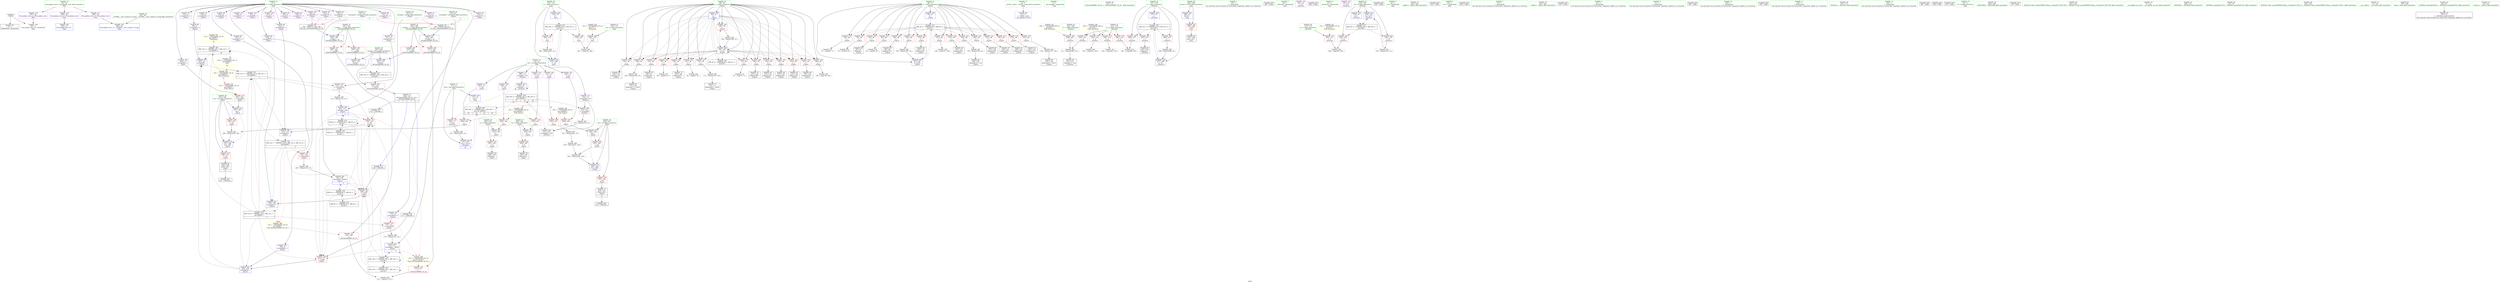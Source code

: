 digraph "SVFG" {
	label="SVFG";

	Node0x5582d2e11210 [shape=record,color=grey,label="{NodeID: 0\nNullPtr}"];
	Node0x5582d2e11210 -> Node0x5582d2e35dd0[style=solid];
	Node0x5582d2e11210 -> Node0x5582d2e38280[style=solid];
	Node0x5582d2e38280 [shape=record,color=blue, style = dotted,label="{NodeID: 194\n397\<--3\nllvm.global_ctors_2\<--dummyVal\nGlob }"];
	Node0x5582d2e34c60 [shape=record,color=purple,label="{NodeID: 111\n263\<--12\n\<--cnt\n_Z2p3v\n}"];
	Node0x5582d2e34c60 -> Node0x5582d2e3d040[style=solid];
	Node0x5582d2e336b0 [shape=record,color=green,label="{NodeID: 28\n64\<--65\nref.tmp49\<--ref.tmp49_field_insensitive\n_Z3prev\n|{|<s1>5}}"];
	Node0x5582d2e336b0 -> Node0x5582d2e38930[style=solid];
	Node0x5582d2e336b0:s1 -> Node0x5582d2e73df0[style=solid,color=red];
	Node0x5582d2e46e10 [shape=record,color=grey,label="{NodeID: 305\n381 = cmp(379, 380, )\n}"];
	Node0x5582d2e40820 [shape=record,color=blue,label="{NodeID: 222\n17\<--327\ntest\<--inc14\n_Z5solvev\n|{<s0>20}}"];
	Node0x5582d2e40820:s0 -> Node0x5582d2e53990[style=dashed,color=blue];
	Node0x5582d2e3b3d0 [shape=record,color=red,label="{NodeID: 139\n101\<--58\n\<--j\n_Z3prev\n}"];
	Node0x5582d2e3b3d0 -> Node0x5582d2e36240[style=solid];
	Node0x5582d2e35fd0 [shape=record,color=black,label="{NodeID: 56\n85\<--84\nidxprom\<--\n_Z3prev\n}"];
	Node0x5582d2e72a90 [shape=record,color=black,label="{NodeID: 416\n177 = PHI(198, )\n}"];
	Node0x5582d2e72a90 -> Node0x5582d2e3c0d0[style=solid];
	Node0x5582d2e3ca90 [shape=record,color=red,label="{NodeID: 167\n255\<--243\n\<--a\n_Z2p3v\n}"];
	Node0x5582d2e3ca90 -> Node0x5582d2e371b0[style=solid];
	Node0x5582d2e37690 [shape=record,color=purple,label="{NodeID: 84\n37\<--4\n\<--_ZStL8__ioinit\n__cxx_global_var_init\n}"];
	Node0x5582d2e31ac0 [shape=record,color=green,label="{NodeID: 1\n7\<--1\n__dso_handle\<--dummyObj\nGlob }"];
	Node0x5582d2e38380 [shape=record,color=blue,label="{NodeID: 195\n56\<--67\ni\<--\n_Z3prev\n}"];
	Node0x5582d2e38380 -> Node0x5582d2e53ec0[style=dashed];
	Node0x5582d2e34d30 [shape=record,color=purple,label="{NodeID: 112\n295\<--12\narrayidx\<--cnt\n_Z5solvev\n}"];
	Node0x5582d2e34d30 -> Node0x5582d2e40410[style=solid];
	Node0x5582d2e33780 [shape=record,color=green,label="{NodeID: 29\n116\<--117\n_ZSt3maxIiERKT_S2_S2_\<--_ZSt3maxIiERKT_S2_S2__field_insensitive\n}"];
	Node0x5582d2e46f90 [shape=record,color=grey,label="{NodeID: 306\n335 = cmp(334, 129, )\n}"];
	Node0x5582d2e408f0 [shape=record,color=blue,label="{NodeID: 223\n368\<--67\nretval\<--\nmain\n}"];
	Node0x5582d2e408f0 -> Node0x5582d2e3dad0[style=dashed];
	Node0x5582d2e3b4a0 [shape=record,color=red,label="{NodeID: 140\n108\<--58\n\<--j\n_Z3prev\n}"];
	Node0x5582d2e3b4a0 -> Node0x5582d2e44a10[style=solid];
	Node0x5582d2e360a0 [shape=record,color=black,label="{NodeID: 57\n88\<--87\nidxprom5\<--\n_Z3prev\n}"];
	Node0x5582d2e72b90 [shape=record,color=black,label="{NodeID: 417\n115 = PHI(198, )\n}"];
	Node0x5582d2e72b90 -> Node0x5582d2e3bd90[style=solid];
	Node0x5582d2e583c0 [shape=record,color=black,label="{NodeID: 334\nMR_12V_7 = PHI(MR_12V_6, MR_12V_5, MR_12V_5, )\npts\{90000 \}\n|{|<s4>4}}"];
	Node0x5582d2e583c0 -> Node0x5582d2e3be60[style=dashed];
	Node0x5582d2e583c0 -> Node0x5582d2e3bf30[style=dashed];
	Node0x5582d2e583c0 -> Node0x5582d2e38860[style=dashed];
	Node0x5582d2e583c0 -> Node0x5582d2e597c0[style=dashed];
	Node0x5582d2e583c0:s4 -> Node0x5582d2e5c180[style=dashed,color=red];
	Node0x5582d2e3cb60 [shape=record,color=red,label="{NodeID: 168\n258\<--245\n\<--b\n_Z2p3v\n}"];
	Node0x5582d2e3cb60 -> Node0x5582d2e37280[style=solid];
	Node0x5582d2e37760 [shape=record,color=purple,label="{NodeID: 85\n86\<--8\narrayidx\<--f\n_Z3prev\n}"];
	Node0x5582d2e31b50 [shape=record,color=green,label="{NodeID: 2\n18\<--1\n\<--dummyObj\nCan only get source location for instruction, argument, global var or function.}"];
	Node0x5582d2e38450 [shape=record,color=blue,label="{NodeID: 196\n58\<--67\nj\<--\n_Z3prev\n}"];
	Node0x5582d2e38450 -> Node0x5582d2e3b090[style=dashed];
	Node0x5582d2e38450 -> Node0x5582d2e3b160[style=dashed];
	Node0x5582d2e38450 -> Node0x5582d2e3b230[style=dashed];
	Node0x5582d2e38450 -> Node0x5582d2e3b300[style=dashed];
	Node0x5582d2e38450 -> Node0x5582d2e3b3d0[style=dashed];
	Node0x5582d2e38450 -> Node0x5582d2e3b4a0[style=dashed];
	Node0x5582d2e38450 -> Node0x5582d2e3b570[style=dashed];
	Node0x5582d2e38450 -> Node0x5582d2e3b640[style=dashed];
	Node0x5582d2e38450 -> Node0x5582d2e3b710[style=dashed];
	Node0x5582d2e38450 -> Node0x5582d2e3b7e0[style=dashed];
	Node0x5582d2e38450 -> Node0x5582d2e3b8b0[style=dashed];
	Node0x5582d2e38450 -> Node0x5582d2e3b980[style=dashed];
	Node0x5582d2e38450 -> Node0x5582d2e3ba50[style=dashed];
	Node0x5582d2e38450 -> Node0x5582d2e3bb20[style=dashed];
	Node0x5582d2e38450 -> Node0x5582d2e3bbf0[style=dashed];
	Node0x5582d2e38450 -> Node0x5582d2e38ad0[style=dashed];
	Node0x5582d2e38450 -> Node0x5582d2e543c0[style=dashed];
	Node0x5582d2e34e00 [shape=record,color=purple,label="{NodeID: 113\n313\<--12\narrayidx8\<--cnt\n_Z5solvev\n}"];
	Node0x5582d2e34e00 -> Node0x5582d2e3da00[style=solid];
	Node0x5582d2e34e00 -> Node0x5582d2e40680[style=solid];
	Node0x5582d2e33880 [shape=record,color=green,label="{NodeID: 30\n201\<--202\nretval\<--retval_field_insensitive\n_ZSt3maxIiERKT_S2_S2_\n}"];
	Node0x5582d2e33880 -> Node0x5582d2e3c1a0[style=solid];
	Node0x5582d2e33880 -> Node0x5582d2e38e10[style=solid];
	Node0x5582d2e33880 -> Node0x5582d2e38ee0[style=solid];
	Node0x5582d2e47110 [shape=record,color=grey,label="{NodeID: 307\n96 = cmp(95, 67, )\n}"];
	Node0x5582d2e409c0 [shape=record,color=blue,label="{NodeID: 224\n372\<--67\ni\<--\nmain\n}"];
	Node0x5582d2e409c0 -> Node0x5582d2e53490[style=dashed];
	Node0x5582d2e3b570 [shape=record,color=red,label="{NodeID: 141\n122\<--58\n\<--j\n_Z3prev\n}"];
	Node0x5582d2e3b570 -> Node0x5582d2e36580[style=solid];
	Node0x5582d2e36170 [shape=record,color=black,label="{NodeID: 58\n99\<--98\nidxprom10\<--\n_Z3prev\n}"];
	Node0x5582d2e72cd0 [shape=record,color=black,label="{NodeID: 418\n283 = PHI()\n}"];
	Node0x5582d2e588c0 [shape=record,color=black,label="{NodeID: 335\nMR_41V_3 = PHI(MR_41V_4, MR_41V_2, )\npts\{278 \}\n}"];
	Node0x5582d2e588c0 -> Node0x5582d2e3d520[style=dashed];
	Node0x5582d2e588c0 -> Node0x5582d2e3d5f0[style=dashed];
	Node0x5582d2e588c0 -> Node0x5582d2e3d6c0[style=dashed];
	Node0x5582d2e588c0 -> Node0x5582d2e404e0[style=dashed];
	Node0x5582d2e3cc30 [shape=record,color=red,label="{NodeID: 169\n265\<--247\n\<--res\n_Z2p3v\n}"];
	Node0x5582d2e3cc30 -> Node0x5582d2e45310[style=solid];
	Node0x5582d2e37830 [shape=record,color=purple,label="{NodeID: 86\n89\<--8\narrayidx6\<--f\n_Z3prev\n}"];
	Node0x5582d2e37830 -> Node0x5582d2e38520[style=solid];
	Node0x5582d2e31be0 [shape=record,color=green,label="{NodeID: 3\n20\<--1\n_ZSt3cin\<--dummyObj\nGlob }"];
	Node0x5582d2e38520 [shape=record,color=blue,label="{NodeID: 197\n89\<--18\narrayidx6\<--\n_Z3prev\n}"];
	Node0x5582d2e38520 -> Node0x5582d2e578d0[style=dashed];
	Node0x5582d2e34ed0 [shape=record,color=purple,label="{NodeID: 114\n322\<--22\n\<--.str\n_Z5solvev\n}"];
	Node0x5582d2e33950 [shape=record,color=green,label="{NodeID: 31\n203\<--204\n__a.addr\<--__a.addr_field_insensitive\n_ZSt3maxIiERKT_S2_S2_\n}"];
	Node0x5582d2e33950 -> Node0x5582d2e3c270[style=solid];
	Node0x5582d2e33950 -> Node0x5582d2e3c340[style=solid];
	Node0x5582d2e33950 -> Node0x5582d2e38c70[style=solid];
	Node0x5582d2e47290 [shape=record,color=grey,label="{NodeID: 308\n128 = cmp(127, 129, )\n}"];
	Node0x5582d2e40a90 [shape=record,color=blue,label="{NodeID: 225\n372\<--386\ni\<--inc\nmain\n}"];
	Node0x5582d2e40a90 -> Node0x5582d2e53490[style=dashed];
	Node0x5582d2e3b640 [shape=record,color=red,label="{NodeID: 142\n134\<--58\n\<--j\n_Z3prev\n}"];
	Node0x5582d2e3b640 -> Node0x5582d2e36720[style=solid];
	Node0x5582d2e36240 [shape=record,color=black,label="{NodeID: 59\n102\<--101\nidxprom12\<--\n_Z3prev\n}"];
	Node0x5582d2e72da0 [shape=record,color=black,label="{NodeID: 419\n286 = PHI()\n}"];
	Node0x5582d2e3cd00 [shape=record,color=red,label="{NodeID: 170\n268\<--247\n\<--res\n_Z2p3v\n}"];
	Node0x5582d2e3cd00 -> Node0x5582d2e37350[style=solid];
	Node0x5582d2e37900 [shape=record,color=purple,label="{NodeID: 87\n100\<--8\narrayidx11\<--f\n_Z3prev\n}"];
	Node0x5582d2e31c70 [shape=record,color=green,label="{NodeID: 4\n21\<--1\n_ZSt4cout\<--dummyObj\nGlob }"];
	Node0x5582d2e44a10 [shape=record,color=grey,label="{NodeID: 281\n109 = Binary(108, 18, )\n}"];
	Node0x5582d2e44a10 -> Node0x5582d2e363e0[style=solid];
	Node0x5582d2e385f0 [shape=record,color=blue,label="{NodeID: 198\n60\<--113\nref.tmp\<--add\n_Z3prev\n|{|<s4>3}}"];
	Node0x5582d2e385f0 -> Node0x5582d2e3bd90[style=dashed];
	Node0x5582d2e385f0 -> Node0x5582d2e3bf30[style=dashed];
	Node0x5582d2e385f0 -> Node0x5582d2e3c0d0[style=dashed];
	Node0x5582d2e385f0 -> Node0x5582d2e52090[style=dashed];
	Node0x5582d2e385f0:s4 -> Node0x5582d2e5c260[style=dashed,color=red];
	Node0x5582d2e3a070 [shape=record,color=purple,label="{NodeID: 115\n332\<--24\n\<--.str.1\n_Z5solvev\n}"];
	Node0x5582d2e33a20 [shape=record,color=green,label="{NodeID: 32\n205\<--206\n__b.addr\<--__b.addr_field_insensitive\n_ZSt3maxIiERKT_S2_S2_\n}"];
	Node0x5582d2e33a20 -> Node0x5582d2e3c410[style=solid];
	Node0x5582d2e33a20 -> Node0x5582d2e3c4e0[style=solid];
	Node0x5582d2e33a20 -> Node0x5582d2e38d40[style=solid];
	Node0x5582d2e47410 [shape=record,color=grey,label="{NodeID: 309\n306 = cmp(304, 305, )\n}"];
	Node0x5582d2e3b710 [shape=record,color=red,label="{NodeID: 143\n142\<--58\n\<--j\n_Z3prev\n}"];
	Node0x5582d2e3b710 -> Node0x5582d2e368c0[style=solid];
	Node0x5582d2e36310 [shape=record,color=black,label="{NodeID: 60\n106\<--105\nidxprom14\<--sub\n_Z3prev\n}"];
	Node0x5582d2e72e70 [shape=record,color=black,label="{NodeID: 420\n308 = PHI()\n}"];
	Node0x5582d2e3cdd0 [shape=record,color=red,label="{NodeID: 171\n250\<--249\n\<--\n_Z2p3v\n}"];
	Node0x5582d2e3cdd0 -> Node0x5582d2e40000[style=solid];
	Node0x5582d2e379d0 [shape=record,color=purple,label="{NodeID: 88\n103\<--8\narrayidx13\<--f\n_Z3prev\n|{<s0>3}}"];
	Node0x5582d2e379d0:s0 -> Node0x5582d2e73a80[style=solid,color=red];
	Node0x5582d2e32580 [shape=record,color=green,label="{NodeID: 5\n22\<--1\n.str\<--dummyObj\nGlob }"];
	Node0x5582d2e44b90 [shape=record,color=grey,label="{NodeID: 282\n105 = Binary(104, 18, )\n}"];
	Node0x5582d2e44b90 -> Node0x5582d2e36310[style=solid];
	Node0x5582d2e386c0 [shape=record,color=blue,label="{NodeID: 199\n124\<--118\narrayidx22\<--\n_Z3prev\n}"];
	Node0x5582d2e386c0 -> Node0x5582d2e583c0[style=dashed];
	Node0x5582d2e3a100 [shape=record,color=purple,label="{NodeID: 116\n395\<--26\nllvm.global_ctors_0\<--llvm.global_ctors\nGlob }"];
	Node0x5582d2e3a100 -> Node0x5582d2e38080[style=solid];
	Node0x5582d2e33af0 [shape=record,color=green,label="{NodeID: 33\n223\<--224\n_Z2p2v\<--_Z2p2v_field_insensitive\n}"];
	Node0x5582d2e47590 [shape=record,color=grey,label="{NodeID: 310\n93 = cmp(92, 67, )\n}"];
	Node0x5582d2e3b7e0 [shape=record,color=red,label="{NodeID: 144\n153\<--58\n\<--j\n_Z3prev\n}"];
	Node0x5582d2e3b7e0 -> Node0x5582d2e36a60[style=solid];
	Node0x5582d2e363e0 [shape=record,color=black,label="{NodeID: 61\n110\<--109\nidxprom17\<--sub16\n_Z3prev\n}"];
	Node0x5582d2e72f40 [shape=record,color=black,label="{NodeID: 421\n323 = PHI()\n}"];
	Node0x5582d2e597c0 [shape=record,color=black,label="{NodeID: 338\nMR_12V_9 = PHI(MR_12V_8, MR_12V_7, )\npts\{90000 \}\n|{|<s6>5}}"];
	Node0x5582d2e597c0 -> Node0x5582d2e3c000[style=dashed];
	Node0x5582d2e597c0 -> Node0x5582d2e3c0d0[style=dashed];
	Node0x5582d2e597c0 -> Node0x5582d2e38520[style=dashed];
	Node0x5582d2e597c0 -> Node0x5582d2e38a00[style=dashed];
	Node0x5582d2e597c0 -> Node0x5582d2e557c0[style=dashed];
	Node0x5582d2e597c0 -> Node0x5582d2e578d0[style=dashed];
	Node0x5582d2e597c0:s6 -> Node0x5582d2e5c180[style=dashed,color=red];
	Node0x5582d2e3cea0 [shape=record,color=red,label="{NodeID: 172\n253\<--252\n\<--\n_Z2p3v\n}"];
	Node0x5582d2e3cea0 -> Node0x5582d2e400d0[style=solid];
	Node0x5582d2e37aa0 [shape=record,color=purple,label="{NodeID: 89\n107\<--8\narrayidx15\<--f\n_Z3prev\n}"];
	Node0x5582d2e32610 [shape=record,color=green,label="{NodeID: 6\n24\<--1\n.str.1\<--dummyObj\nGlob }"];
	Node0x5582d2e44d10 [shape=record,color=grey,label="{NodeID: 283\n138 = Binary(137, 139, )\n}"];
	Node0x5582d2e44d10 -> Node0x5582d2e367f0[style=solid];
	Node0x5582d2e38790 [shape=record,color=blue,label="{NodeID: 200\n62\<--146\nref.tmp30\<--add36\n_Z3prev\n|{|<s3>4}}"];
	Node0x5582d2e38790 -> Node0x5582d2e3bf30[style=dashed];
	Node0x5582d2e38790 -> Node0x5582d2e3c0d0[style=dashed];
	Node0x5582d2e38790 -> Node0x5582d2e52590[style=dashed];
	Node0x5582d2e38790:s3 -> Node0x5582d2e5c260[style=dashed,color=red];
	Node0x5582d2e3a190 [shape=record,color=purple,label="{NodeID: 117\n396\<--26\nllvm.global_ctors_1\<--llvm.global_ctors\nGlob }"];
	Node0x5582d2e3a190 -> Node0x5582d2e38180[style=solid];
	Node0x5582d2e33bf0 [shape=record,color=green,label="{NodeID: 34\n226\<--227\nres\<--res_field_insensitive\n_Z2p2v\n}"];
	Node0x5582d2e33bf0 -> Node0x5582d2e3c750[style=solid];
	Node0x5582d2e33bf0 -> Node0x5582d2e3c820[style=solid];
	Node0x5582d2e33bf0 -> Node0x5582d2e38fb0[style=solid];
	Node0x5582d2e33bf0 -> Node0x5582d2e3ff30[style=solid];
	Node0x5582d2e47710 [shape=record,color=grey,label="{NodeID: 311\n70 = cmp(69, 71, )\n}"];
	Node0x5582d2e3b8b0 [shape=record,color=red,label="{NodeID: 145\n158\<--58\n\<--j\n_Z3prev\n}"];
	Node0x5582d2e3b8b0 -> Node0x5582d2e46c90[style=solid];
	Node0x5582d2e364b0 [shape=record,color=black,label="{NodeID: 62\n120\<--119\nidxprom19\<--\n_Z3prev\n}"];
	Node0x5582d2e73040 [shape=record,color=black,label="{NodeID: 422\n329 = PHI()\n}"];
	Node0x5582d2e3cf70 [shape=record,color=red,label="{NodeID: 173\n261\<--260\n\<--arrayidx2\n_Z2p3v\n}"];
	Node0x5582d2e3cf70 -> Node0x5582d2e401a0[style=solid];
	Node0x5582d2e37b70 [shape=record,color=purple,label="{NodeID: 90\n111\<--8\narrayidx18\<--f\n_Z3prev\n}"];
	Node0x5582d2e37b70 -> Node0x5582d2e3bcc0[style=solid];
	Node0x5582d2e326a0 [shape=record,color=green,label="{NodeID: 7\n27\<--1\n\<--dummyObj\nCan only get source location for instruction, argument, global var or function.}"];
	Node0x5582d2e44e90 [shape=record,color=grey,label="{NodeID: 284\n315 = Binary(314, 18, )\n}"];
	Node0x5582d2e44e90 -> Node0x5582d2e40680[style=solid];
	Node0x5582d2e38860 [shape=record,color=blue,label="{NodeID: 201\n155\<--149\narrayidx41\<--\n_Z3prev\n}"];
	Node0x5582d2e38860 -> Node0x5582d2e597c0[style=dashed];
	Node0x5582d2e3a290 [shape=record,color=purple,label="{NodeID: 118\n397\<--26\nllvm.global_ctors_2\<--llvm.global_ctors\nGlob }"];
	Node0x5582d2e3a290 -> Node0x5582d2e38280[style=solid];
	Node0x5582d2e33cc0 [shape=record,color=green,label="{NodeID: 35\n240\<--241\n_Z2p3v\<--_Z2p3v_field_insensitive\n}"];
	Node0x5582d2e47890 [shape=record,color=grey,label="{NodeID: 312\n291 = cmp(289, 290, )\n}"];
	Node0x5582d2e3b980 [shape=record,color=red,label="{NodeID: 146\n164\<--58\n\<--j\n_Z3prev\n}"];
	Node0x5582d2e3b980 -> Node0x5582d2e36c00[style=solid];
	Node0x5582d2e36580 [shape=record,color=black,label="{NodeID: 63\n123\<--122\nidxprom21\<--\n_Z3prev\n}"];
	Node0x5582d2e73140 [shape=record,color=black,label="{NodeID: 423\n333 = PHI()\n}"];
	Node0x5582d2e5a7e0 [shape=record,color=yellow,style=double,label="{NodeID: 340\n25V_1 = ENCHI(MR_25V_0)\npts\{160000 \}\nFun[_Z2p2v]}"];
	Node0x5582d2e5a7e0 -> Node0x5582d2e3c8f0[style=dashed];
	Node0x5582d2e5a7e0 -> Node0x5582d2e3c9c0[style=dashed];
	Node0x5582d2e3d040 [shape=record,color=red,label="{NodeID: 174\n264\<--263\n\<--\n_Z2p3v\n}"];
	Node0x5582d2e3d040 -> Node0x5582d2e45310[style=solid];
	Node0x5582d2e37c40 [shape=record,color=purple,label="{NodeID: 91\n121\<--8\narrayidx20\<--f\n_Z3prev\n}"];
	Node0x5582d2e32730 [shape=record,color=green,label="{NodeID: 8\n67\<--1\n\<--dummyObj\nCan only get source location for instruction, argument, global var or function.}"];
	Node0x5582d2e5c180 [shape=record,color=yellow,style=double,label="{NodeID: 368\n12V_1 = ENCHI(MR_12V_0)\npts\{90000 \}\nFun[_ZSt3maxIiERKT_S2_S2_]}"];
	Node0x5582d2e5c180 -> Node0x5582d2e3c5b0[style=dashed];
	Node0x5582d2e45010 [shape=record,color=grey,label="{NodeID: 285\n194 = Binary(193, 18, )\n}"];
	Node0x5582d2e45010 -> Node0x5582d2e38ba0[style=solid];
	Node0x5582d2e38930 [shape=record,color=blue,label="{NodeID: 202\n64\<--175\nref.tmp49\<--add55\n_Z3prev\n|{|<s2>5}}"];
	Node0x5582d2e38930 -> Node0x5582d2e3c0d0[style=dashed];
	Node0x5582d2e38930 -> Node0x5582d2e566c0[style=dashed];
	Node0x5582d2e38930:s2 -> Node0x5582d2e5c260[style=dashed,color=red];
	Node0x5582d2e3a390 [shape=record,color=red,label="{NodeID: 119\n326\<--17\n\<--test\n_Z5solvev\n}"];
	Node0x5582d2e3a390 -> Node0x5582d2e45610[style=solid];
	Node0x5582d2e33dc0 [shape=record,color=green,label="{NodeID: 36\n243\<--244\na\<--a_field_insensitive\n_Z2p3v\n}"];
	Node0x5582d2e33dc0 -> Node0x5582d2e3ca90[style=solid];
	Node0x5582d2e33dc0 -> Node0x5582d2e40000[style=solid];
	Node0x5582d2e47a10 [shape=record,color=grey,label="{NodeID: 313\n76 = cmp(75, 71, )\n}"];
	Node0x5582d2e3ba50 [shape=record,color=red,label="{NodeID: 147\n170\<--58\n\<--j\n_Z3prev\n}"];
	Node0x5582d2e3ba50 -> Node0x5582d2e45490[style=solid];
	Node0x5582d2e36650 [shape=record,color=black,label="{NodeID: 64\n132\<--131\nidxprom26\<--\n_Z3prev\n}"];
	Node0x5582d2e73210 [shape=record,color=black,label="{NodeID: 424\n337 = PHI(225, )\n}"];
	Node0x5582d2e3d110 [shape=record,color=red,label="{NodeID: 175\n305\<--273\n\<--n\n_Z5solvev\n}"];
	Node0x5582d2e3d110 -> Node0x5582d2e47410[style=solid];
	Node0x5582d2e37d10 [shape=record,color=purple,label="{NodeID: 92\n124\<--8\narrayidx22\<--f\n_Z3prev\n}"];
	Node0x5582d2e37d10 -> Node0x5582d2e386c0[style=solid];
	Node0x5582d2e327c0 [shape=record,color=green,label="{NodeID: 9\n71\<--1\n\<--dummyObj\nCan only get source location for instruction, argument, global var or function.}"];
	Node0x5582d2e5c260 [shape=record,color=yellow,style=double,label="{NodeID: 369\n21V_1 = ENCHI(MR_21V_0)\npts\{61 63 65 \}\nFun[_ZSt3maxIiERKT_S2_S2_]}"];
	Node0x5582d2e5c260 -> Node0x5582d2e3c680[style=dashed];
	Node0x5582d2e45190 [shape=record,color=grey,label="{NodeID: 286\n311 = Binary(309, 310, )\n}"];
	Node0x5582d2e45190 -> Node0x5582d2e374f0[style=solid];
	Node0x5582d2e38a00 [shape=record,color=blue,label="{NodeID: 203\n184\<--178\narrayidx60\<--\n_Z3prev\n}"];
	Node0x5582d2e38a00 -> Node0x5582d2e38520[style=dashed];
	Node0x5582d2e38a00 -> Node0x5582d2e557c0[style=dashed];
	Node0x5582d2e38a00 -> Node0x5582d2e578d0[style=dashed];
	Node0x5582d2e3a460 [shape=record,color=red,label="{NodeID: 120\n69\<--56\n\<--i\n_Z3prev\n}"];
	Node0x5582d2e3a460 -> Node0x5582d2e47710[style=solid];
	Node0x5582d2e33e90 [shape=record,color=green,label="{NodeID: 37\n245\<--246\nb\<--b_field_insensitive\n_Z2p3v\n}"];
	Node0x5582d2e33e90 -> Node0x5582d2e3cb60[style=solid];
	Node0x5582d2e33e90 -> Node0x5582d2e400d0[style=solid];
	Node0x5582d2e3bb20 [shape=record,color=red,label="{NodeID: 148\n182\<--58\n\<--j\n_Z3prev\n}"];
	Node0x5582d2e3bb20 -> Node0x5582d2e36f40[style=solid];
	Node0x5582d2e36720 [shape=record,color=black,label="{NodeID: 65\n135\<--134\nidxprom28\<--\n_Z3prev\n}"];
	Node0x5582d2e73410 [shape=record,color=black,label="{NodeID: 425\n338 = PHI()\n}"];
	Node0x5582d2e3d1e0 [shape=record,color=red,label="{NodeID: 176\n290\<--275\n\<--p\n_Z5solvev\n}"];
	Node0x5582d2e3d1e0 -> Node0x5582d2e47890[style=solid];
	Node0x5582d2e37de0 [shape=record,color=purple,label="{NodeID: 93\n133\<--8\narrayidx27\<--f\n_Z3prev\n}"];
	Node0x5582d2e32850 [shape=record,color=green,label="{NodeID: 10\n129\<--1\n\<--dummyObj\nCan only get source location for instruction, argument, global var or function.}"];
	Node0x5582d2e45310 [shape=record,color=grey,label="{NodeID: 287\n266 = Binary(265, 264, )\n}"];
	Node0x5582d2e45310 -> Node0x5582d2e40270[style=solid];
	Node0x5582d2e38ad0 [shape=record,color=blue,label="{NodeID: 204\n58\<--189\nj\<--inc\n_Z3prev\n}"];
	Node0x5582d2e38ad0 -> Node0x5582d2e3b090[style=dashed];
	Node0x5582d2e38ad0 -> Node0x5582d2e3b160[style=dashed];
	Node0x5582d2e38ad0 -> Node0x5582d2e3b230[style=dashed];
	Node0x5582d2e38ad0 -> Node0x5582d2e3b300[style=dashed];
	Node0x5582d2e38ad0 -> Node0x5582d2e3b3d0[style=dashed];
	Node0x5582d2e38ad0 -> Node0x5582d2e3b4a0[style=dashed];
	Node0x5582d2e38ad0 -> Node0x5582d2e3b570[style=dashed];
	Node0x5582d2e38ad0 -> Node0x5582d2e3b640[style=dashed];
	Node0x5582d2e38ad0 -> Node0x5582d2e3b710[style=dashed];
	Node0x5582d2e38ad0 -> Node0x5582d2e3b7e0[style=dashed];
	Node0x5582d2e38ad0 -> Node0x5582d2e3b8b0[style=dashed];
	Node0x5582d2e38ad0 -> Node0x5582d2e3b980[style=dashed];
	Node0x5582d2e38ad0 -> Node0x5582d2e3ba50[style=dashed];
	Node0x5582d2e38ad0 -> Node0x5582d2e3bb20[style=dashed];
	Node0x5582d2e38ad0 -> Node0x5582d2e3bbf0[style=dashed];
	Node0x5582d2e38ad0 -> Node0x5582d2e38ad0[style=dashed];
	Node0x5582d2e38ad0 -> Node0x5582d2e543c0[style=dashed];
	Node0x5582d2e3a530 [shape=record,color=red,label="{NodeID: 121\n78\<--56\n\<--i\n_Z3prev\n}"];
	Node0x5582d2e3a530 -> Node0x5582d2e46b10[style=solid];
	Node0x5582d2e33f60 [shape=record,color=green,label="{NodeID: 38\n247\<--248\nres\<--res_field_insensitive\n_Z2p3v\n}"];
	Node0x5582d2e33f60 -> Node0x5582d2e3cc30[style=solid];
	Node0x5582d2e33f60 -> Node0x5582d2e3cd00[style=solid];
	Node0x5582d2e33f60 -> Node0x5582d2e401a0[style=solid];
	Node0x5582d2e33f60 -> Node0x5582d2e40270[style=solid];
	Node0x5582d2e52090 [shape=record,color=black,label="{NodeID: 315\nMR_6V_3 = PHI(MR_6V_5, MR_6V_2, )\npts\{61 \}\n}"];
	Node0x5582d2e52090 -> Node0x5582d2e3bf30[style=dashed];
	Node0x5582d2e52090 -> Node0x5582d2e3c0d0[style=dashed];
	Node0x5582d2e52090 -> Node0x5582d2e385f0[style=dashed];
	Node0x5582d2e52090 -> Node0x5582d2e52090[style=dashed];
	Node0x5582d2e52090 -> Node0x5582d2e548c0[style=dashed];
	Node0x5582d2e3bbf0 [shape=record,color=red,label="{NodeID: 149\n188\<--58\n\<--j\n_Z3prev\n}"];
	Node0x5582d2e3bbf0 -> Node0x5582d2e45a90[style=solid];
	Node0x5582d2e367f0 [shape=record,color=black,label="{NodeID: 66\n140\<--138\nidxprom32\<--sub31\n_Z3prev\n}"];
	Node0x5582d2e734e0 [shape=record,color=black,label="{NodeID: 426\n339 = PHI()\n}"];
	Node0x5582d2e3d2b0 [shape=record,color=red,label="{NodeID: 177\n310\<--275\n\<--p\n_Z5solvev\n}"];
	Node0x5582d2e3d2b0 -> Node0x5582d2e45190[style=solid];
	Node0x5582d2e37eb0 [shape=record,color=purple,label="{NodeID: 94\n136\<--8\narrayidx29\<--f\n_Z3prev\n|{<s0>4}}"];
	Node0x5582d2e37eb0:s0 -> Node0x5582d2e73a80[style=solid,color=red];
	Node0x5582d2e328e0 [shape=record,color=green,label="{NodeID: 11\n139\<--1\n\<--dummyObj\nCan only get source location for instruction, argument, global var or function.}"];
	Node0x5582d2e45490 [shape=record,color=grey,label="{NodeID: 288\n171 = Binary(170, 139, )\n}"];
	Node0x5582d2e45490 -> Node0x5582d2e36da0[style=solid];
	Node0x5582d2e38ba0 [shape=record,color=blue,label="{NodeID: 205\n56\<--194\ni\<--inc63\n_Z3prev\n}"];
	Node0x5582d2e38ba0 -> Node0x5582d2e53ec0[style=dashed];
	Node0x5582d2e3a600 [shape=record,color=red,label="{NodeID: 122\n84\<--56\n\<--i\n_Z3prev\n}"];
	Node0x5582d2e3a600 -> Node0x5582d2e35fd0[style=solid];
	Node0x5582d2e34030 [shape=record,color=green,label="{NodeID: 39\n270\<--271\n_Z5solvev\<--_Z5solvev_field_insensitive\n}"];
	Node0x5582d2e52590 [shape=record,color=black,label="{NodeID: 316\nMR_8V_3 = PHI(MR_8V_5, MR_8V_2, )\npts\{63 \}\n}"];
	Node0x5582d2e52590 -> Node0x5582d2e3bd90[style=dashed];
	Node0x5582d2e52590 -> Node0x5582d2e3c0d0[style=dashed];
	Node0x5582d2e52590 -> Node0x5582d2e38790[style=dashed];
	Node0x5582d2e52590 -> Node0x5582d2e52590[style=dashed];
	Node0x5582d2e52590 -> Node0x5582d2e54dc0[style=dashed];
	Node0x5582d2e3bcc0 [shape=record,color=red,label="{NodeID: 150\n112\<--111\n\<--arrayidx18\n_Z3prev\n}"];
	Node0x5582d2e3bcc0 -> Node0x5582d2e46090[style=solid];
	Node0x5582d2e368c0 [shape=record,color=black,label="{NodeID: 67\n143\<--142\nidxprom34\<--\n_Z3prev\n}"];
	Node0x5582d2e735b0 [shape=record,color=black,label="{NodeID: 427\n347 = PHI(242, )\n}"];
	Node0x5582d2e5ab90 [shape=record,color=yellow,style=double,label="{NodeID: 344\n12V_1 = ENCHI(MR_12V_0)\npts\{90000 \}\nFun[_Z2p3v]}"];
	Node0x5582d2e5ab90 -> Node0x5582d2e3cf70[style=dashed];
	Node0x5582d2e3d380 [shape=record,color=red,label="{NodeID: 178\n334\<--275\n\<--p\n_Z5solvev\n}"];
	Node0x5582d2e3d380 -> Node0x5582d2e46f90[style=solid];
	Node0x5582d2e37f80 [shape=record,color=purple,label="{NodeID: 95\n141\<--8\narrayidx33\<--f\n_Z3prev\n}"];
	Node0x5582d2e32970 [shape=record,color=green,label="{NodeID: 12\n340\<--1\n\<--dummyObj\nCan only get source location for instruction, argument, global var or function.}"];
	Node0x5582d2e45610 [shape=record,color=grey,label="{NodeID: 289\n327 = Binary(326, 18, )\n}"];
	Node0x5582d2e45610 -> Node0x5582d2e40820[style=solid];
	Node0x5582d2e38c70 [shape=record,color=blue,label="{NodeID: 206\n203\<--199\n__a.addr\<--__a\n_ZSt3maxIiERKT_S2_S2_\n}"];
	Node0x5582d2e38c70 -> Node0x5582d2e3c270[style=dashed];
	Node0x5582d2e38c70 -> Node0x5582d2e3c340[style=dashed];
	Node0x5582d2e3a6d0 [shape=record,color=red,label="{NodeID: 123\n92\<--56\n\<--i\n_Z3prev\n}"];
	Node0x5582d2e3a6d0 -> Node0x5582d2e47590[style=solid];
	Node0x5582d2e34130 [shape=record,color=green,label="{NodeID: 40\n273\<--274\nn\<--n_field_insensitive\n_Z5solvev\n}"];
	Node0x5582d2e34130 -> Node0x5582d2e3d110[style=solid];
	Node0x5582d2e3bd90 [shape=record,color=red,label="{NodeID: 151\n118\<--115\n\<--call\n_Z3prev\n}"];
	Node0x5582d2e3bd90 -> Node0x5582d2e386c0[style=solid];
	Node0x5582d2e36990 [shape=record,color=black,label="{NodeID: 68\n151\<--150\nidxprom38\<--\n_Z3prev\n}"];
	Node0x5582d2e73750 [shape=record,color=black,label="{NodeID: 428\n348 = PHI()\n}"];
	Node0x5582d2e5ac70 [shape=record,color=yellow,style=double,label="{NodeID: 345\n25V_1 = ENCHI(MR_25V_0)\npts\{160000 \}\nFun[_Z2p3v]}"];
	Node0x5582d2e5ac70 -> Node0x5582d2e3cdd0[style=dashed];
	Node0x5582d2e5ac70 -> Node0x5582d2e3cea0[style=dashed];
	Node0x5582d2e5ac70 -> Node0x5582d2e3d040[style=dashed];
	Node0x5582d2e3d450 [shape=record,color=red,label="{NodeID: 179\n344\<--275\n\<--p\n_Z5solvev\n}"];
	Node0x5582d2e3d450 -> Node0x5582d2e46810[style=solid];
	Node0x5582d2e35050 [shape=record,color=purple,label="{NodeID: 96\n144\<--8\narrayidx35\<--f\n_Z3prev\n}"];
	Node0x5582d2e35050 -> Node0x5582d2e3be60[style=solid];
	Node0x5582d2e32a00 [shape=record,color=green,label="{NodeID: 13\n4\<--6\n_ZStL8__ioinit\<--_ZStL8__ioinit_field_insensitive\nGlob }"];
	Node0x5582d2e32a00 -> Node0x5582d2e37690[style=solid];
	Node0x5582d2e45790 [shape=record,color=grey,label="{NodeID: 290\n146 = Binary(145, 18, )\n}"];
	Node0x5582d2e45790 -> Node0x5582d2e38790[style=solid];
	Node0x5582d2e38d40 [shape=record,color=blue,label="{NodeID: 207\n205\<--200\n__b.addr\<--__b\n_ZSt3maxIiERKT_S2_S2_\n}"];
	Node0x5582d2e38d40 -> Node0x5582d2e3c410[style=dashed];
	Node0x5582d2e38d40 -> Node0x5582d2e3c4e0[style=dashed];
	Node0x5582d2e3a7a0 [shape=record,color=red,label="{NodeID: 124\n98\<--56\n\<--i\n_Z3prev\n}"];
	Node0x5582d2e3a7a0 -> Node0x5582d2e36170[style=solid];
	Node0x5582d2e34200 [shape=record,color=green,label="{NodeID: 41\n275\<--276\np\<--p_field_insensitive\n_Z5solvev\n}"];
	Node0x5582d2e34200 -> Node0x5582d2e3d1e0[style=solid];
	Node0x5582d2e34200 -> Node0x5582d2e3d2b0[style=solid];
	Node0x5582d2e34200 -> Node0x5582d2e3d380[style=solid];
	Node0x5582d2e34200 -> Node0x5582d2e3d450[style=solid];
	Node0x5582d2e3be60 [shape=record,color=red,label="{NodeID: 152\n145\<--144\n\<--arrayidx35\n_Z3prev\n}"];
	Node0x5582d2e3be60 -> Node0x5582d2e45790[style=solid];
	Node0x5582d2e36a60 [shape=record,color=black,label="{NodeID: 69\n154\<--153\nidxprom40\<--\n_Z3prev\n}"];
	Node0x5582d2e738e0 [shape=record,color=black,label="{NodeID: 429\n349 = PHI()\n}"];
	Node0x5582d2e3d520 [shape=record,color=red,label="{NodeID: 180\n289\<--277\n\<--i\n_Z5solvev\n}"];
	Node0x5582d2e3d520 -> Node0x5582d2e47890[style=solid];
	Node0x5582d2e35120 [shape=record,color=purple,label="{NodeID: 97\n152\<--8\narrayidx39\<--f\n_Z3prev\n}"];
	Node0x5582d2e32a90 [shape=record,color=green,label="{NodeID: 14\n8\<--9\nf\<--f_field_insensitive\nGlob }"];
	Node0x5582d2e32a90 -> Node0x5582d2e37760[style=solid];
	Node0x5582d2e32a90 -> Node0x5582d2e37830[style=solid];
	Node0x5582d2e32a90 -> Node0x5582d2e37900[style=solid];
	Node0x5582d2e32a90 -> Node0x5582d2e379d0[style=solid];
	Node0x5582d2e32a90 -> Node0x5582d2e37aa0[style=solid];
	Node0x5582d2e32a90 -> Node0x5582d2e37b70[style=solid];
	Node0x5582d2e32a90 -> Node0x5582d2e37c40[style=solid];
	Node0x5582d2e32a90 -> Node0x5582d2e37d10[style=solid];
	Node0x5582d2e32a90 -> Node0x5582d2e37de0[style=solid];
	Node0x5582d2e32a90 -> Node0x5582d2e37eb0[style=solid];
	Node0x5582d2e32a90 -> Node0x5582d2e37f80[style=solid];
	Node0x5582d2e32a90 -> Node0x5582d2e35050[style=solid];
	Node0x5582d2e32a90 -> Node0x5582d2e35120[style=solid];
	Node0x5582d2e32a90 -> Node0x5582d2e351f0[style=solid];
	Node0x5582d2e32a90 -> Node0x5582d2e352c0[style=solid];
	Node0x5582d2e32a90 -> Node0x5582d2e35390[style=solid];
	Node0x5582d2e32a90 -> Node0x5582d2e35460[style=solid];
	Node0x5582d2e32a90 -> Node0x5582d2e35530[style=solid];
	Node0x5582d2e32a90 -> Node0x5582d2e35600[style=solid];
	Node0x5582d2e32a90 -> Node0x5582d2e356d0[style=solid];
	Node0x5582d2e32a90 -> Node0x5582d2e357a0[style=solid];
	Node0x5582d2e32a90 -> Node0x5582d2e34850[style=solid];
	Node0x5582d2e45910 [shape=record,color=grey,label="{NodeID: 291\n319 = Binary(318, 18, )\n}"];
	Node0x5582d2e45910 -> Node0x5582d2e40750[style=solid];
	Node0x5582d2e38e10 [shape=record,color=blue,label="{NodeID: 208\n201\<--215\nretval\<--\n_ZSt3maxIiERKT_S2_S2_\n}"];
	Node0x5582d2e38e10 -> Node0x5582d2e579c0[style=dashed];
	Node0x5582d2e3a870 [shape=record,color=red,label="{NodeID: 125\n104\<--56\n\<--i\n_Z3prev\n}"];
	Node0x5582d2e3a870 -> Node0x5582d2e44b90[style=solid];
	Node0x5582d2e342d0 [shape=record,color=green,label="{NodeID: 42\n277\<--278\ni\<--i_field_insensitive\n_Z5solvev\n}"];
	Node0x5582d2e342d0 -> Node0x5582d2e3d520[style=solid];
	Node0x5582d2e342d0 -> Node0x5582d2e3d5f0[style=solid];
	Node0x5582d2e342d0 -> Node0x5582d2e3d6c0[style=solid];
	Node0x5582d2e342d0 -> Node0x5582d2e40340[style=solid];
	Node0x5582d2e342d0 -> Node0x5582d2e404e0[style=solid];
	Node0x5582d2e53490 [shape=record,color=black,label="{NodeID: 319\nMR_53V_3 = PHI(MR_53V_4, MR_53V_2, )\npts\{373 \}\n}"];
	Node0x5582d2e53490 -> Node0x5582d2e3dc70[style=dashed];
	Node0x5582d2e53490 -> Node0x5582d2e3dd40[style=dashed];
	Node0x5582d2e53490 -> Node0x5582d2e40a90[style=dashed];
	Node0x5582d2e3bf30 [shape=record,color=red,label="{NodeID: 153\n149\<--148\n\<--call37\n_Z3prev\n}"];
	Node0x5582d2e3bf30 -> Node0x5582d2e38860[style=solid];
	Node0x5582d2e36b30 [shape=record,color=black,label="{NodeID: 70\n162\<--161\nidxprom45\<--\n_Z3prev\n}"];
	Node0x5582d2e739b0 [shape=record,color=black,label="{NodeID: 430\n376 = PHI()\n}"];
	Node0x5582d2e5ae60 [shape=record,color=yellow,style=double,label="{NodeID: 347\n37V_1 = ENCHI(MR_37V_0)\npts\{274 \}\nFun[_Z5solvev]}"];
	Node0x5582d2e5ae60 -> Node0x5582d2e3d110[style=dashed];
	Node0x5582d2e3d5f0 [shape=record,color=red,label="{NodeID: 181\n293\<--277\n\<--i\n_Z5solvev\n}"];
	Node0x5582d2e3d5f0 -> Node0x5582d2e37420[style=solid];
	Node0x5582d2e351f0 [shape=record,color=purple,label="{NodeID: 98\n155\<--8\narrayidx41\<--f\n_Z3prev\n}"];
	Node0x5582d2e351f0 -> Node0x5582d2e38860[style=solid];
	Node0x5582d2e32b20 [shape=record,color=green,label="{NodeID: 15\n10\<--11\nd\<--d_field_insensitive\nGlob }"];
	Node0x5582d2e45a90 [shape=record,color=grey,label="{NodeID: 292\n189 = Binary(188, 18, )\n}"];
	Node0x5582d2e45a90 -> Node0x5582d2e38ad0[style=solid];
	Node0x5582d2e38ee0 [shape=record,color=blue,label="{NodeID: 209\n201\<--218\nretval\<--\n_ZSt3maxIiERKT_S2_S2_\n}"];
	Node0x5582d2e38ee0 -> Node0x5582d2e579c0[style=dashed];
	Node0x5582d2e3a940 [shape=record,color=red,label="{NodeID: 126\n119\<--56\n\<--i\n_Z3prev\n}"];
	Node0x5582d2e3a940 -> Node0x5582d2e364b0[style=solid];
	Node0x5582d2e343a0 [shape=record,color=green,label="{NodeID: 43\n279\<--280\ni2\<--i2_field_insensitive\n_Z5solvev\n}"];
	Node0x5582d2e343a0 -> Node0x5582d2e3d790[style=solid];
	Node0x5582d2e343a0 -> Node0x5582d2e3d860[style=solid];
	Node0x5582d2e343a0 -> Node0x5582d2e405b0[style=solid];
	Node0x5582d2e343a0 -> Node0x5582d2e40750[style=solid];
	Node0x5582d2e53990 [shape=record,color=black,label="{NodeID: 320\nMR_56V_2 = PHI(MR_56V_3, MR_56V_1, )\npts\{19 160000 \}\n|{<s0>20|<s1>20|<s2>20|<s3>20}}"];
	Node0x5582d2e53990:s0 -> Node0x5582d2e3a390[style=dashed,color=red];
	Node0x5582d2e53990:s1 -> Node0x5582d2e40410[style=dashed,color=red];
	Node0x5582d2e53990:s2 -> Node0x5582d2e40820[style=dashed,color=red];
	Node0x5582d2e53990:s3 -> Node0x5582d2e561c0[style=dashed,color=red];
	Node0x5582d2e3c000 [shape=record,color=red,label="{NodeID: 154\n174\<--173\n\<--arrayidx54\n_Z3prev\n}"];
	Node0x5582d2e3c000 -> Node0x5582d2e46510[style=solid];
	Node0x5582d2e36c00 [shape=record,color=black,label="{NodeID: 71\n165\<--164\nidxprom47\<--\n_Z3prev\n}"];
	Node0x5582d2e73a80 [shape=record,color=black,label="{NodeID: 431\n199 = PHI(103, 136, 166, )\n0th arg _ZSt3maxIiERKT_S2_S2_ }"];
	Node0x5582d2e73a80 -> Node0x5582d2e38c70[style=solid];
	Node0x5582d2e5af40 [shape=record,color=yellow,style=double,label="{NodeID: 348\n39V_1 = ENCHI(MR_39V_0)\npts\{276 \}\nFun[_Z5solvev]}"];
	Node0x5582d2e5af40 -> Node0x5582d2e3d1e0[style=dashed];
	Node0x5582d2e5af40 -> Node0x5582d2e3d2b0[style=dashed];
	Node0x5582d2e5af40 -> Node0x5582d2e3d380[style=dashed];
	Node0x5582d2e5af40 -> Node0x5582d2e3d450[style=dashed];
	Node0x5582d2e3d6c0 [shape=record,color=red,label="{NodeID: 182\n298\<--277\n\<--i\n_Z5solvev\n}"];
	Node0x5582d2e3d6c0 -> Node0x5582d2e46390[style=solid];
	Node0x5582d2e352c0 [shape=record,color=purple,label="{NodeID: 99\n163\<--8\narrayidx46\<--f\n_Z3prev\n}"];
	Node0x5582d2e32bb0 [shape=record,color=green,label="{NodeID: 16\n12\<--16\ncnt\<--cnt_field_insensitive\nGlob }"];
	Node0x5582d2e32bb0 -> Node0x5582d2e34920[style=solid];
	Node0x5582d2e32bb0 -> Node0x5582d2e349f0[style=solid];
	Node0x5582d2e32bb0 -> Node0x5582d2e34ac0[style=solid];
	Node0x5582d2e32bb0 -> Node0x5582d2e34b90[style=solid];
	Node0x5582d2e32bb0 -> Node0x5582d2e34c60[style=solid];
	Node0x5582d2e32bb0 -> Node0x5582d2e34d30[style=solid];
	Node0x5582d2e32bb0 -> Node0x5582d2e34e00[style=solid];
	Node0x5582d2e45c10 [shape=record,color=grey,label="{NodeID: 293\n386 = Binary(385, 18, )\n}"];
	Node0x5582d2e45c10 -> Node0x5582d2e40a90[style=solid];
	Node0x5582d2e38fb0 [shape=record,color=blue,label="{NodeID: 210\n226\<--229\nres\<--\n_Z2p2v\n}"];
	Node0x5582d2e38fb0 -> Node0x5582d2e3c750[style=dashed];
	Node0x5582d2e38fb0 -> Node0x5582d2e3ff30[style=dashed];
	Node0x5582d2e3aa10 [shape=record,color=red,label="{NodeID: 127\n127\<--56\n\<--i\n_Z3prev\n}"];
	Node0x5582d2e3aa10 -> Node0x5582d2e47290[style=solid];
	Node0x5582d2e34470 [shape=record,color=green,label="{NodeID: 44\n281\<--282\nx\<--x_field_insensitive\n_Z5solvev\n}"];
	Node0x5582d2e34470 -> Node0x5582d2e3d930[style=solid];
	Node0x5582d2e53ec0 [shape=record,color=black,label="{NodeID: 321\nMR_2V_3 = PHI(MR_2V_4, MR_2V_2, )\npts\{57 \}\n}"];
	Node0x5582d2e53ec0 -> Node0x5582d2e3a460[style=dashed];
	Node0x5582d2e53ec0 -> Node0x5582d2e3a530[style=dashed];
	Node0x5582d2e53ec0 -> Node0x5582d2e3a600[style=dashed];
	Node0x5582d2e53ec0 -> Node0x5582d2e3a6d0[style=dashed];
	Node0x5582d2e53ec0 -> Node0x5582d2e3a7a0[style=dashed];
	Node0x5582d2e53ec0 -> Node0x5582d2e3a870[style=dashed];
	Node0x5582d2e53ec0 -> Node0x5582d2e3a940[style=dashed];
	Node0x5582d2e53ec0 -> Node0x5582d2e3aa10[style=dashed];
	Node0x5582d2e53ec0 -> Node0x5582d2e3aae0[style=dashed];
	Node0x5582d2e53ec0 -> Node0x5582d2e3abb0[style=dashed];
	Node0x5582d2e53ec0 -> Node0x5582d2e3ac80[style=dashed];
	Node0x5582d2e53ec0 -> Node0x5582d2e3ad50[style=dashed];
	Node0x5582d2e53ec0 -> Node0x5582d2e3ae20[style=dashed];
	Node0x5582d2e53ec0 -> Node0x5582d2e3aef0[style=dashed];
	Node0x5582d2e53ec0 -> Node0x5582d2e3afc0[style=dashed];
	Node0x5582d2e53ec0 -> Node0x5582d2e38ba0[style=dashed];
	Node0x5582d2e3c0d0 [shape=record,color=red,label="{NodeID: 155\n178\<--177\n\<--call56\n_Z3prev\n}"];
	Node0x5582d2e3c0d0 -> Node0x5582d2e38a00[style=solid];
	Node0x5582d2e36cd0 [shape=record,color=black,label="{NodeID: 72\n168\<--167\nidxprom50\<--\n_Z3prev\n}"];
	Node0x5582d2e73df0 [shape=record,color=black,label="{NodeID: 432\n200 = PHI(60, 62, 64, )\n1st arg _ZSt3maxIiERKT_S2_S2_ }"];
	Node0x5582d2e73df0 -> Node0x5582d2e38d40[style=solid];
	Node0x5582d2e3d790 [shape=record,color=red,label="{NodeID: 183\n304\<--279\n\<--i2\n_Z5solvev\n}"];
	Node0x5582d2e3d790 -> Node0x5582d2e47410[style=solid];
	Node0x5582d2e35390 [shape=record,color=purple,label="{NodeID: 100\n166\<--8\narrayidx48\<--f\n_Z3prev\n|{<s0>5}}"];
	Node0x5582d2e35390:s0 -> Node0x5582d2e73a80[style=solid,color=red];
	Node0x5582d2e32c70 [shape=record,color=green,label="{NodeID: 17\n17\<--19\ntest\<--test_field_insensitive\nGlob }"];
	Node0x5582d2e32c70 -> Node0x5582d2e3a390[style=solid];
	Node0x5582d2e32c70 -> Node0x5582d2e3de10[style=solid];
	Node0x5582d2e32c70 -> Node0x5582d2e40820[style=solid];
	Node0x5582d2e45d90 [shape=record,color=grey,label="{NodeID: 294\n234 = Binary(233, 129, )\n}"];
	Node0x5582d2e45d90 -> Node0x5582d2e46210[style=solid];
	Node0x5582d2e3ff30 [shape=record,color=blue,label="{NodeID: 211\n226\<--236\nres\<--add1\n_Z2p2v\n}"];
	Node0x5582d2e3ff30 -> Node0x5582d2e3c820[style=dashed];
	Node0x5582d2e3aae0 [shape=record,color=red,label="{NodeID: 128\n131\<--56\n\<--i\n_Z3prev\n}"];
	Node0x5582d2e3aae0 -> Node0x5582d2e36650[style=solid];
	Node0x5582d2e34540 [shape=record,color=green,label="{NodeID: 45\n284\<--285\n_ZNSirsERi\<--_ZNSirsERi_field_insensitive\n}"];
	Node0x5582d2e543c0 [shape=record,color=black,label="{NodeID: 322\nMR_4V_2 = PHI(MR_4V_4, MR_4V_1, )\npts\{59 \}\n}"];
	Node0x5582d2e543c0 -> Node0x5582d2e38450[style=dashed];
	Node0x5582d2e3c1a0 [shape=record,color=red,label="{NodeID: 156\n221\<--201\n\<--retval\n_ZSt3maxIiERKT_S2_S2_\n}"];
	Node0x5582d2e3c1a0 -> Node0x5582d2e37010[style=solid];
	Node0x5582d2e36da0 [shape=record,color=black,label="{NodeID: 73\n172\<--171\nidxprom53\<--sub52\n_Z3prev\n}"];
	Node0x5582d2e73fb0 [shape=record,color=black,label="{NodeID: 433\n38 = PHI()\n}"];
	Node0x5582d2e3d860 [shape=record,color=red,label="{NodeID: 184\n318\<--279\n\<--i2\n_Z5solvev\n}"];
	Node0x5582d2e3d860 -> Node0x5582d2e45910[style=solid];
	Node0x5582d2e35460 [shape=record,color=purple,label="{NodeID: 101\n169\<--8\narrayidx51\<--f\n_Z3prev\n}"];
	Node0x5582d2e32d70 [shape=record,color=green,label="{NodeID: 18\n26\<--30\nllvm.global_ctors\<--llvm.global_ctors_field_insensitive\nGlob }"];
	Node0x5582d2e32d70 -> Node0x5582d2e3a100[style=solid];
	Node0x5582d2e32d70 -> Node0x5582d2e3a190[style=solid];
	Node0x5582d2e32d70 -> Node0x5582d2e3a290[style=solid];
	Node0x5582d2e45f10 [shape=record,color=grey,label="{NodeID: 295\n233 = Binary(232, 18, )\n}"];
	Node0x5582d2e45f10 -> Node0x5582d2e45d90[style=solid];
	Node0x5582d2e40000 [shape=record,color=blue,label="{NodeID: 212\n243\<--250\na\<--\n_Z2p3v\n}"];
	Node0x5582d2e40000 -> Node0x5582d2e3ca90[style=dashed];
	Node0x5582d2e3abb0 [shape=record,color=red,label="{NodeID: 129\n137\<--56\n\<--i\n_Z3prev\n}"];
	Node0x5582d2e3abb0 -> Node0x5582d2e44d10[style=solid];
	Node0x5582d2e34640 [shape=record,color=green,label="{NodeID: 46\n324\<--325\n_ZStlsISt11char_traitsIcEERSt13basic_ostreamIcT_ES5_PKc\<--_ZStlsISt11char_traitsIcEERSt13basic_ostreamIcT_ES5_PKc_field_insensitive\n}"];
	Node0x5582d2e548c0 [shape=record,color=black,label="{NodeID: 323\nMR_6V_2 = PHI(MR_6V_3, MR_6V_1, )\npts\{61 \}\n}"];
	Node0x5582d2e548c0 -> Node0x5582d2e52090[style=dashed];
	Node0x5582d2e3c270 [shape=record,color=red,label="{NodeID: 157\n209\<--203\n\<--__a.addr\n_ZSt3maxIiERKT_S2_S2_\n}"];
	Node0x5582d2e3c270 -> Node0x5582d2e3c5b0[style=solid];
	Node0x5582d2e36e70 [shape=record,color=black,label="{NodeID: 74\n180\<--179\nidxprom57\<--\n_Z3prev\n}"];
	Node0x5582d2e5b1e0 [shape=record,color=yellow,style=double,label="{NodeID: 351\n45V_1 = ENCHI(MR_45V_0)\npts\{282 \}\nFun[_Z5solvev]}"];
	Node0x5582d2e5b1e0 -> Node0x5582d2e3d930[style=dashed];
	Node0x5582d2e3d930 [shape=record,color=red,label="{NodeID: 185\n309\<--281\n\<--x\n_Z5solvev\n}"];
	Node0x5582d2e3d930 -> Node0x5582d2e45190[style=solid];
	Node0x5582d2e35530 [shape=record,color=purple,label="{NodeID: 102\n173\<--8\narrayidx54\<--f\n_Z3prev\n}"];
	Node0x5582d2e35530 -> Node0x5582d2e3c000[style=solid];
	Node0x5582d2e32e70 [shape=record,color=green,label="{NodeID: 19\n31\<--32\n__cxx_global_var_init\<--__cxx_global_var_init_field_insensitive\n}"];
	Node0x5582d2e46090 [shape=record,color=grey,label="{NodeID: 296\n113 = Binary(112, 18, )\n}"];
	Node0x5582d2e46090 -> Node0x5582d2e385f0[style=solid];
	Node0x5582d2e400d0 [shape=record,color=blue,label="{NodeID: 213\n245\<--253\nb\<--\n_Z2p3v\n}"];
	Node0x5582d2e400d0 -> Node0x5582d2e3cb60[style=dashed];
	Node0x5582d2e3ac80 [shape=record,color=red,label="{NodeID: 130\n150\<--56\n\<--i\n_Z3prev\n}"];
	Node0x5582d2e3ac80 -> Node0x5582d2e36990[style=solid];
	Node0x5582d2e34740 [shape=record,color=green,label="{NodeID: 47\n330\<--331\n_ZNSolsEi\<--_ZNSolsEi_field_insensitive\n}"];
	Node0x5582d2e54dc0 [shape=record,color=black,label="{NodeID: 324\nMR_8V_2 = PHI(MR_8V_3, MR_8V_1, )\npts\{63 \}\n}"];
	Node0x5582d2e54dc0 -> Node0x5582d2e52590[style=dashed];
	Node0x5582d2e3c340 [shape=record,color=red,label="{NodeID: 158\n218\<--203\n\<--__a.addr\n_ZSt3maxIiERKT_S2_S2_\n}"];
	Node0x5582d2e3c340 -> Node0x5582d2e38ee0[style=solid];
	Node0x5582d2e36f40 [shape=record,color=black,label="{NodeID: 75\n183\<--182\nidxprom59\<--\n_Z3prev\n}"];
	Node0x5582d2e5b2c0 [shape=record,color=yellow,style=double,label="{NodeID: 352\n12V_1 = ENCHI(MR_12V_0)\npts\{90000 \}\nFun[_Z5solvev]|{<s0>15}}"];
	Node0x5582d2e5b2c0:s0 -> Node0x5582d2e5ab90[style=dashed,color=red];
	Node0x5582d2e3da00 [shape=record,color=red,label="{NodeID: 186\n314\<--313\n\<--arrayidx8\n_Z5solvev\n}"];
	Node0x5582d2e3da00 -> Node0x5582d2e44e90[style=solid];
	Node0x5582d2e35600 [shape=record,color=purple,label="{NodeID: 103\n181\<--8\narrayidx58\<--f\n_Z3prev\n}"];
	Node0x5582d2e32f70 [shape=record,color=green,label="{NodeID: 20\n35\<--36\n_ZNSt8ios_base4InitC1Ev\<--_ZNSt8ios_base4InitC1Ev_field_insensitive\n}"];
	Node0x5582d2e46210 [shape=record,color=grey,label="{NodeID: 297\n236 = Binary(235, 234, )\n}"];
	Node0x5582d2e46210 -> Node0x5582d2e3ff30[style=solid];
	Node0x5582d2e401a0 [shape=record,color=blue,label="{NodeID: 214\n247\<--261\nres\<--\n_Z2p3v\n}"];
	Node0x5582d2e401a0 -> Node0x5582d2e3cc30[style=dashed];
	Node0x5582d2e401a0 -> Node0x5582d2e40270[style=dashed];
	Node0x5582d2e3ad50 [shape=record,color=red,label="{NodeID: 131\n161\<--56\n\<--i\n_Z3prev\n}"];
	Node0x5582d2e3ad50 -> Node0x5582d2e36b30[style=solid];
	Node0x5582d2e35860 [shape=record,color=green,label="{NodeID: 48\n341\<--342\n_ZStlsISt11char_traitsIcEERSt13basic_ostreamIcT_ES5_c\<--_ZStlsISt11char_traitsIcEERSt13basic_ostreamIcT_ES5_c_field_insensitive\n}"];
	Node0x5582d2e552c0 [shape=record,color=black,label="{NodeID: 325\nMR_10V_2 = PHI(MR_10V_3, MR_10V_1, )\npts\{65 \}\n}"];
	Node0x5582d2e552c0 -> Node0x5582d2e3bd90[style=dashed];
	Node0x5582d2e552c0 -> Node0x5582d2e3bf30[style=dashed];
	Node0x5582d2e552c0 -> Node0x5582d2e38930[style=dashed];
	Node0x5582d2e552c0 -> Node0x5582d2e552c0[style=dashed];
	Node0x5582d2e552c0 -> Node0x5582d2e566c0[style=dashed];
	Node0x5582d2e3c410 [shape=record,color=red,label="{NodeID: 159\n211\<--205\n\<--__b.addr\n_ZSt3maxIiERKT_S2_S2_\n}"];
	Node0x5582d2e3c410 -> Node0x5582d2e3c680[style=solid];
	Node0x5582d2e37010 [shape=record,color=black,label="{NodeID: 76\n198\<--221\n_ZSt3maxIiERKT_S2_S2__ret\<--\n_ZSt3maxIiERKT_S2_S2_\n|{<s0>3|<s1>4|<s2>5}}"];
	Node0x5582d2e37010:s0 -> Node0x5582d2e72b90[style=solid,color=blue];
	Node0x5582d2e37010:s1 -> Node0x5582d2acaba0[style=solid,color=blue];
	Node0x5582d2e37010:s2 -> Node0x5582d2e72a90[style=solid,color=blue];
	Node0x5582d2e3dad0 [shape=record,color=red,label="{NodeID: 187\n389\<--368\n\<--retval\nmain\n}"];
	Node0x5582d2e3dad0 -> Node0x5582d2e375c0[style=solid];
	Node0x5582d2e356d0 [shape=record,color=purple,label="{NodeID: 104\n184\<--8\narrayidx60\<--f\n_Z3prev\n}"];
	Node0x5582d2e356d0 -> Node0x5582d2e38a00[style=solid];
	Node0x5582d2e33070 [shape=record,color=green,label="{NodeID: 21\n41\<--42\n__cxa_atexit\<--__cxa_atexit_field_insensitive\n}"];
	Node0x5582d2e46390 [shape=record,color=grey,label="{NodeID: 298\n299 = Binary(298, 18, )\n}"];
	Node0x5582d2e46390 -> Node0x5582d2e404e0[style=solid];
	Node0x5582d2e40270 [shape=record,color=blue,label="{NodeID: 215\n247\<--266\nres\<--add\n_Z2p3v\n}"];
	Node0x5582d2e40270 -> Node0x5582d2e3cd00[style=dashed];
	Node0x5582d2e3ae20 [shape=record,color=red,label="{NodeID: 132\n167\<--56\n\<--i\n_Z3prev\n}"];
	Node0x5582d2e3ae20 -> Node0x5582d2e36cd0[style=solid];
	Node0x5582d2e35960 [shape=record,color=green,label="{NodeID: 49\n365\<--366\nmain\<--main_field_insensitive\n}"];
	Node0x5582d2e557c0 [shape=record,color=black,label="{NodeID: 326\nMR_12V_2 = PHI(MR_12V_3, MR_12V_1, )\npts\{90000 \}\n|{|<s3>18}}"];
	Node0x5582d2e557c0 -> Node0x5582d2e38520[style=dashed];
	Node0x5582d2e557c0 -> Node0x5582d2e557c0[style=dashed];
	Node0x5582d2e557c0 -> Node0x5582d2e578d0[style=dashed];
	Node0x5582d2e557c0:s3 -> Node0x5582d2e3fce0[style=dashed,color=blue];
	Node0x5582d2e3c4e0 [shape=record,color=red,label="{NodeID: 160\n215\<--205\n\<--__b.addr\n_ZSt3maxIiERKT_S2_S2_\n}"];
	Node0x5582d2e3c4e0 -> Node0x5582d2e38e10[style=solid];
	Node0x5582d2e370e0 [shape=record,color=black,label="{NodeID: 77\n225\<--238\n_Z2p2v_ret\<--\n_Z2p2v\n|{<s0>12}}"];
	Node0x5582d2e370e0:s0 -> Node0x5582d2e73210[style=solid,color=blue];
	Node0x5582d2e3dba0 [shape=record,color=red,label="{NodeID: 188\n380\<--370\n\<--tn\nmain\n}"];
	Node0x5582d2e3dba0 -> Node0x5582d2e46e10[style=solid];
	Node0x5582d2e357a0 [shape=record,color=purple,label="{NodeID: 105\n257\<--8\narrayidx\<--f\n_Z2p3v\n}"];
	Node0x5582d2e33170 [shape=record,color=green,label="{NodeID: 22\n40\<--46\n_ZNSt8ios_base4InitD1Ev\<--_ZNSt8ios_base4InitD1Ev_field_insensitive\n}"];
	Node0x5582d2e33170 -> Node0x5582d2e35ed0[style=solid];
	Node0x5582d2e46510 [shape=record,color=grey,label="{NodeID: 299\n175 = Binary(174, 18, )\n}"];
	Node0x5582d2e46510 -> Node0x5582d2e38930[style=solid];
	Node0x5582d2e40340 [shape=record,color=blue,label="{NodeID: 216\n277\<--67\ni\<--\n_Z5solvev\n}"];
	Node0x5582d2e40340 -> Node0x5582d2e588c0[style=dashed];
	Node0x5582d2e3aef0 [shape=record,color=red,label="{NodeID: 133\n179\<--56\n\<--i\n_Z3prev\n}"];
	Node0x5582d2e3aef0 -> Node0x5582d2e36e70[style=solid];
	Node0x5582d2e35a60 [shape=record,color=green,label="{NodeID: 50\n368\<--369\nretval\<--retval_field_insensitive\nmain\n}"];
	Node0x5582d2e35a60 -> Node0x5582d2e3dad0[style=solid];
	Node0x5582d2e35a60 -> Node0x5582d2e408f0[style=solid];
	Node0x5582d2e55cc0 [shape=record,color=black,label="{NodeID: 327\nMR_43V_3 = PHI(MR_43V_4, MR_43V_2, )\npts\{280 \}\n}"];
	Node0x5582d2e55cc0 -> Node0x5582d2e3d790[style=dashed];
	Node0x5582d2e55cc0 -> Node0x5582d2e3d860[style=dashed];
	Node0x5582d2e55cc0 -> Node0x5582d2e40750[style=dashed];
	Node0x5582d2e3c5b0 [shape=record,color=red,label="{NodeID: 161\n210\<--209\n\<--\n_ZSt3maxIiERKT_S2_S2_\n}"];
	Node0x5582d2e3c5b0 -> Node0x5582d2e46690[style=solid];
	Node0x5582d2e371b0 [shape=record,color=black,label="{NodeID: 78\n256\<--255\nidxprom\<--\n_Z2p3v\n}"];
	Node0x5582d2e5b590 [shape=record,color=yellow,style=double,label="{NodeID: 355\n51V_1 = ENCHI(MR_51V_0)\npts\{371 \}\nFun[main]}"];
	Node0x5582d2e5b590 -> Node0x5582d2e3dba0[style=dashed];
	Node0x5582d2e3dc70 [shape=record,color=red,label="{NodeID: 189\n379\<--372\n\<--i\nmain\n}"];
	Node0x5582d2e3dc70 -> Node0x5582d2e46e10[style=solid];
	Node0x5582d2e34850 [shape=record,color=purple,label="{NodeID: 106\n260\<--8\narrayidx2\<--f\n_Z2p3v\n}"];
	Node0x5582d2e34850 -> Node0x5582d2e3cf70[style=solid];
	Node0x5582d2e33270 [shape=record,color=green,label="{NodeID: 23\n53\<--54\n_Z3prev\<--_Z3prev_field_insensitive\n}"];
	Node0x5582d2e46690 [shape=record,color=grey,label="{NodeID: 300\n213 = cmp(210, 212, )\n}"];
	Node0x5582d2e40410 [shape=record,color=blue,label="{NodeID: 217\n295\<--67\narrayidx\<--\n_Z5solvev\n}"];
	Node0x5582d2e40410 -> Node0x5582d2e40410[style=dashed];
	Node0x5582d2e40410 -> Node0x5582d2e561c0[style=dashed];
	Node0x5582d2e3afc0 [shape=record,color=red,label="{NodeID: 134\n193\<--56\n\<--i\n_Z3prev\n}"];
	Node0x5582d2e3afc0 -> Node0x5582d2e45010[style=solid];
	Node0x5582d2e35b30 [shape=record,color=green,label="{NodeID: 51\n370\<--371\ntn\<--tn_field_insensitive\nmain\n}"];
	Node0x5582d2e35b30 -> Node0x5582d2e3dba0[style=solid];
	Node0x5582d2e561c0 [shape=record,color=black,label="{NodeID: 328\nMR_25V_4 = PHI(MR_25V_5, MR_25V_2, )\npts\{160000 \}\n|{|<s2>12|<s3>15|<s4>20}}"];
	Node0x5582d2e561c0 -> Node0x5582d2e3da00[style=dashed];
	Node0x5582d2e561c0 -> Node0x5582d2e40680[style=dashed];
	Node0x5582d2e561c0:s2 -> Node0x5582d2e5a7e0[style=dashed,color=red];
	Node0x5582d2e561c0:s3 -> Node0x5582d2e5ac70[style=dashed,color=red];
	Node0x5582d2e561c0:s4 -> Node0x5582d2e53990[style=dashed,color=blue];
	Node0x5582d2e3c680 [shape=record,color=red,label="{NodeID: 162\n212\<--211\n\<--\n_ZSt3maxIiERKT_S2_S2_\n}"];
	Node0x5582d2e3c680 -> Node0x5582d2e46690[style=solid];
	Node0x5582d2e37280 [shape=record,color=black,label="{NodeID: 79\n259\<--258\nidxprom1\<--\n_Z2p3v\n}"];
	Node0x5582d2e3dd40 [shape=record,color=red,label="{NodeID: 190\n385\<--372\n\<--i\nmain\n}"];
	Node0x5582d2e3dd40 -> Node0x5582d2e45c10[style=solid];
	Node0x5582d2e34920 [shape=record,color=purple,label="{NodeID: 107\n228\<--12\n\<--cnt\n_Z2p2v\n}"];
	Node0x5582d2e34920 -> Node0x5582d2e3c8f0[style=solid];
	Node0x5582d2e33370 [shape=record,color=green,label="{NodeID: 24\n56\<--57\ni\<--i_field_insensitive\n_Z3prev\n}"];
	Node0x5582d2e33370 -> Node0x5582d2e3a460[style=solid];
	Node0x5582d2e33370 -> Node0x5582d2e3a530[style=solid];
	Node0x5582d2e33370 -> Node0x5582d2e3a600[style=solid];
	Node0x5582d2e33370 -> Node0x5582d2e3a6d0[style=solid];
	Node0x5582d2e33370 -> Node0x5582d2e3a7a0[style=solid];
	Node0x5582d2e33370 -> Node0x5582d2e3a870[style=solid];
	Node0x5582d2e33370 -> Node0x5582d2e3a940[style=solid];
	Node0x5582d2e33370 -> Node0x5582d2e3aa10[style=solid];
	Node0x5582d2e33370 -> Node0x5582d2e3aae0[style=solid];
	Node0x5582d2e33370 -> Node0x5582d2e3abb0[style=solid];
	Node0x5582d2e33370 -> Node0x5582d2e3ac80[style=solid];
	Node0x5582d2e33370 -> Node0x5582d2e3ad50[style=solid];
	Node0x5582d2e33370 -> Node0x5582d2e3ae20[style=solid];
	Node0x5582d2e33370 -> Node0x5582d2e3aef0[style=solid];
	Node0x5582d2e33370 -> Node0x5582d2e3afc0[style=solid];
	Node0x5582d2e33370 -> Node0x5582d2e38380[style=solid];
	Node0x5582d2e33370 -> Node0x5582d2e38ba0[style=solid];
	Node0x5582d2e46810 [shape=record,color=grey,label="{NodeID: 301\n345 = cmp(344, 139, )\n}"];
	Node0x5582d2e404e0 [shape=record,color=blue,label="{NodeID: 218\n277\<--299\ni\<--inc\n_Z5solvev\n}"];
	Node0x5582d2e404e0 -> Node0x5582d2e588c0[style=dashed];
	Node0x5582d2e3b090 [shape=record,color=red,label="{NodeID: 135\n75\<--58\n\<--j\n_Z3prev\n}"];
	Node0x5582d2e3b090 -> Node0x5582d2e47a10[style=solid];
	Node0x5582d2e35c00 [shape=record,color=green,label="{NodeID: 52\n372\<--373\ni\<--i_field_insensitive\nmain\n}"];
	Node0x5582d2e35c00 -> Node0x5582d2e3dc70[style=solid];
	Node0x5582d2e35c00 -> Node0x5582d2e3dd40[style=solid];
	Node0x5582d2e35c00 -> Node0x5582d2e409c0[style=solid];
	Node0x5582d2e35c00 -> Node0x5582d2e40a90[style=solid];
	Node0x5582d2e566c0 [shape=record,color=black,label="{NodeID: 329\nMR_10V_5 = PHI(MR_10V_4, MR_10V_3, )\npts\{65 \}\n}"];
	Node0x5582d2e566c0 -> Node0x5582d2e3bd90[style=dashed];
	Node0x5582d2e566c0 -> Node0x5582d2e3bf30[style=dashed];
	Node0x5582d2e566c0 -> Node0x5582d2e38930[style=dashed];
	Node0x5582d2e566c0 -> Node0x5582d2e552c0[style=dashed];
	Node0x5582d2e566c0 -> Node0x5582d2e566c0[style=dashed];
	Node0x5582d2e3c750 [shape=record,color=red,label="{NodeID: 163\n235\<--226\n\<--res\n_Z2p2v\n}"];
	Node0x5582d2e3c750 -> Node0x5582d2e46210[style=solid];
	Node0x5582d2e37350 [shape=record,color=black,label="{NodeID: 80\n242\<--268\n_Z2p3v_ret\<--\n_Z2p3v\n|{<s0>15}}"];
	Node0x5582d2e37350:s0 -> Node0x5582d2e735b0[style=solid,color=blue];
	Node0x5582d2e5b750 [shape=record,color=yellow,style=double,label="{NodeID: 357\n12V_1 = ENCHI(MR_12V_0)\npts\{90000 \}\nFun[main]|{<s0>18}}"];
	Node0x5582d2e5b750:s0 -> Node0x5582d2e557c0[style=dashed,color=red];
	Node0x5582d2e3de10 [shape=record,color=blue,label="{NodeID: 191\n17\<--18\ntest\<--\nGlob }"];
	Node0x5582d2e3de10 -> Node0x5582d2e53990[style=dashed];
	Node0x5582d2e349f0 [shape=record,color=purple,label="{NodeID: 108\n231\<--12\n\<--cnt\n_Z2p2v\n}"];
	Node0x5582d2e349f0 -> Node0x5582d2e3c9c0[style=solid];
	Node0x5582d2e33440 [shape=record,color=green,label="{NodeID: 25\n58\<--59\nj\<--j_field_insensitive\n_Z3prev\n}"];
	Node0x5582d2e33440 -> Node0x5582d2e3b090[style=solid];
	Node0x5582d2e33440 -> Node0x5582d2e3b160[style=solid];
	Node0x5582d2e33440 -> Node0x5582d2e3b230[style=solid];
	Node0x5582d2e33440 -> Node0x5582d2e3b300[style=solid];
	Node0x5582d2e33440 -> Node0x5582d2e3b3d0[style=solid];
	Node0x5582d2e33440 -> Node0x5582d2e3b4a0[style=solid];
	Node0x5582d2e33440 -> Node0x5582d2e3b570[style=solid];
	Node0x5582d2e33440 -> Node0x5582d2e3b640[style=solid];
	Node0x5582d2e33440 -> Node0x5582d2e3b710[style=solid];
	Node0x5582d2e33440 -> Node0x5582d2e3b7e0[style=solid];
	Node0x5582d2e33440 -> Node0x5582d2e3b8b0[style=solid];
	Node0x5582d2e33440 -> Node0x5582d2e3b980[style=solid];
	Node0x5582d2e33440 -> Node0x5582d2e3ba50[style=solid];
	Node0x5582d2e33440 -> Node0x5582d2e3bb20[style=solid];
	Node0x5582d2e33440 -> Node0x5582d2e3bbf0[style=solid];
	Node0x5582d2e33440 -> Node0x5582d2e38450[style=solid];
	Node0x5582d2e33440 -> Node0x5582d2e38ad0[style=solid];
	Node0x5582d2e46990 [shape=record,color=grey,label="{NodeID: 302\n82 = cmp(81, 67, )\n}"];
	Node0x5582d2e405b0 [shape=record,color=blue,label="{NodeID: 219\n279\<--67\ni2\<--\n_Z5solvev\n}"];
	Node0x5582d2e405b0 -> Node0x5582d2e55cc0[style=dashed];
	Node0x5582d2e3b160 [shape=record,color=red,label="{NodeID: 136\n81\<--58\n\<--j\n_Z3prev\n}"];
	Node0x5582d2e3b160 -> Node0x5582d2e46990[style=solid];
	Node0x5582d2e35cd0 [shape=record,color=green,label="{NodeID: 53\n28\<--391\n_GLOBAL__sub_I_zemen_0_0.cpp\<--_GLOBAL__sub_I_zemen_0_0.cpp_field_insensitive\n}"];
	Node0x5582d2e35cd0 -> Node0x5582d2e38180[style=solid];
	Node0x5582d2e3fce0 [shape=record,color=yellow,style=double,label="{NodeID: 413\n12V_2 = CSCHI(MR_12V_1)\npts\{90000 \}\nCS[]|{<s0>20}}"];
	Node0x5582d2e3fce0:s0 -> Node0x5582d2e5b2c0[style=dashed,color=red];
	Node0x5582d2e3c820 [shape=record,color=red,label="{NodeID: 164\n238\<--226\n\<--res\n_Z2p2v\n}"];
	Node0x5582d2e3c820 -> Node0x5582d2e370e0[style=solid];
	Node0x5582d2e37420 [shape=record,color=black,label="{NodeID: 81\n294\<--293\nidxprom\<--\n_Z5solvev\n}"];
	Node0x5582d2e38080 [shape=record,color=blue,label="{NodeID: 192\n395\<--27\nllvm.global_ctors_0\<--\nGlob }"];
	Node0x5582d2e34ac0 [shape=record,color=purple,label="{NodeID: 109\n249\<--12\n\<--cnt\n_Z2p3v\n}"];
	Node0x5582d2e34ac0 -> Node0x5582d2e3cdd0[style=solid];
	Node0x5582d2e33510 [shape=record,color=green,label="{NodeID: 26\n60\<--61\nref.tmp\<--ref.tmp_field_insensitive\n_Z3prev\n|{|<s1>3}}"];
	Node0x5582d2e33510 -> Node0x5582d2e385f0[style=solid];
	Node0x5582d2e33510:s1 -> Node0x5582d2e73df0[style=solid,color=red];
	Node0x5582d2e46b10 [shape=record,color=grey,label="{NodeID: 303\n79 = cmp(78, 67, )\n}"];
	Node0x5582d2e40680 [shape=record,color=blue,label="{NodeID: 220\n313\<--315\narrayidx8\<--inc9\n_Z5solvev\n}"];
	Node0x5582d2e40680 -> Node0x5582d2e561c0[style=dashed];
	Node0x5582d2e3b230 [shape=record,color=red,label="{NodeID: 137\n87\<--58\n\<--j\n_Z3prev\n}"];
	Node0x5582d2e3b230 -> Node0x5582d2e360a0[style=solid];
	Node0x5582d2e35dd0 [shape=record,color=black,label="{NodeID: 54\n2\<--3\ndummyVal\<--dummyVal\n}"];
	Node0x5582d2e578d0 [shape=record,color=black,label="{NodeID: 331\nMR_12V_5 = PHI(MR_12V_4, MR_12V_3, )\npts\{90000 \}\n|{|<s4>3}}"];
	Node0x5582d2e578d0 -> Node0x5582d2e3bcc0[style=dashed];
	Node0x5582d2e578d0 -> Node0x5582d2e3bd90[style=dashed];
	Node0x5582d2e578d0 -> Node0x5582d2e386c0[style=dashed];
	Node0x5582d2e578d0 -> Node0x5582d2e583c0[style=dashed];
	Node0x5582d2e578d0:s4 -> Node0x5582d2e5c180[style=dashed,color=red];
	Node0x5582d2e3c8f0 [shape=record,color=red,label="{NodeID: 165\n229\<--228\n\<--\n_Z2p2v\n}"];
	Node0x5582d2e3c8f0 -> Node0x5582d2e38fb0[style=solid];
	Node0x5582d2e374f0 [shape=record,color=black,label="{NodeID: 82\n312\<--311\nidxprom7\<--rem\n_Z5solvev\n}"];
	Node0x5582d2e38180 [shape=record,color=blue,label="{NodeID: 193\n396\<--28\nllvm.global_ctors_1\<--_GLOBAL__sub_I_zemen_0_0.cpp\nGlob }"];
	Node0x5582d2e34b90 [shape=record,color=purple,label="{NodeID: 110\n252\<--12\n\<--cnt\n_Z2p3v\n}"];
	Node0x5582d2e34b90 -> Node0x5582d2e3cea0[style=solid];
	Node0x5582d2e335e0 [shape=record,color=green,label="{NodeID: 27\n62\<--63\nref.tmp30\<--ref.tmp30_field_insensitive\n_Z3prev\n|{|<s1>4}}"];
	Node0x5582d2e335e0 -> Node0x5582d2e38790[style=solid];
	Node0x5582d2e335e0:s1 -> Node0x5582d2e73df0[style=solid,color=red];
	Node0x5582d2e46c90 [shape=record,color=grey,label="{NodeID: 304\n159 = cmp(158, 129, )\n}"];
	Node0x5582d2e40750 [shape=record,color=blue,label="{NodeID: 221\n279\<--319\ni2\<--inc11\n_Z5solvev\n}"];
	Node0x5582d2e40750 -> Node0x5582d2e55cc0[style=dashed];
	Node0x5582d2e3b300 [shape=record,color=red,label="{NodeID: 138\n95\<--58\n\<--j\n_Z3prev\n}"];
	Node0x5582d2e3b300 -> Node0x5582d2e47110[style=solid];
	Node0x5582d2e35ed0 [shape=record,color=black,label="{NodeID: 55\n39\<--40\n\<--_ZNSt8ios_base4InitD1Ev\nCan only get source location for instruction, argument, global var or function.}"];
	Node0x5582d2acaba0 [shape=record,color=black,label="{NodeID: 415\n148 = PHI(198, )\n}"];
	Node0x5582d2acaba0 -> Node0x5582d2e3bf30[style=solid];
	Node0x5582d2e579c0 [shape=record,color=black,label="{NodeID: 332\nMR_14V_3 = PHI(MR_14V_4, MR_14V_2, )\npts\{202 \}\n}"];
	Node0x5582d2e579c0 -> Node0x5582d2e3c1a0[style=dashed];
	Node0x5582d2e3c9c0 [shape=record,color=red,label="{NodeID: 166\n232\<--231\n\<--\n_Z2p2v\n}"];
	Node0x5582d2e3c9c0 -> Node0x5582d2e45f10[style=solid];
	Node0x5582d2e375c0 [shape=record,color=black,label="{NodeID: 83\n367\<--389\nmain_ret\<--\nmain\n}"];
}
